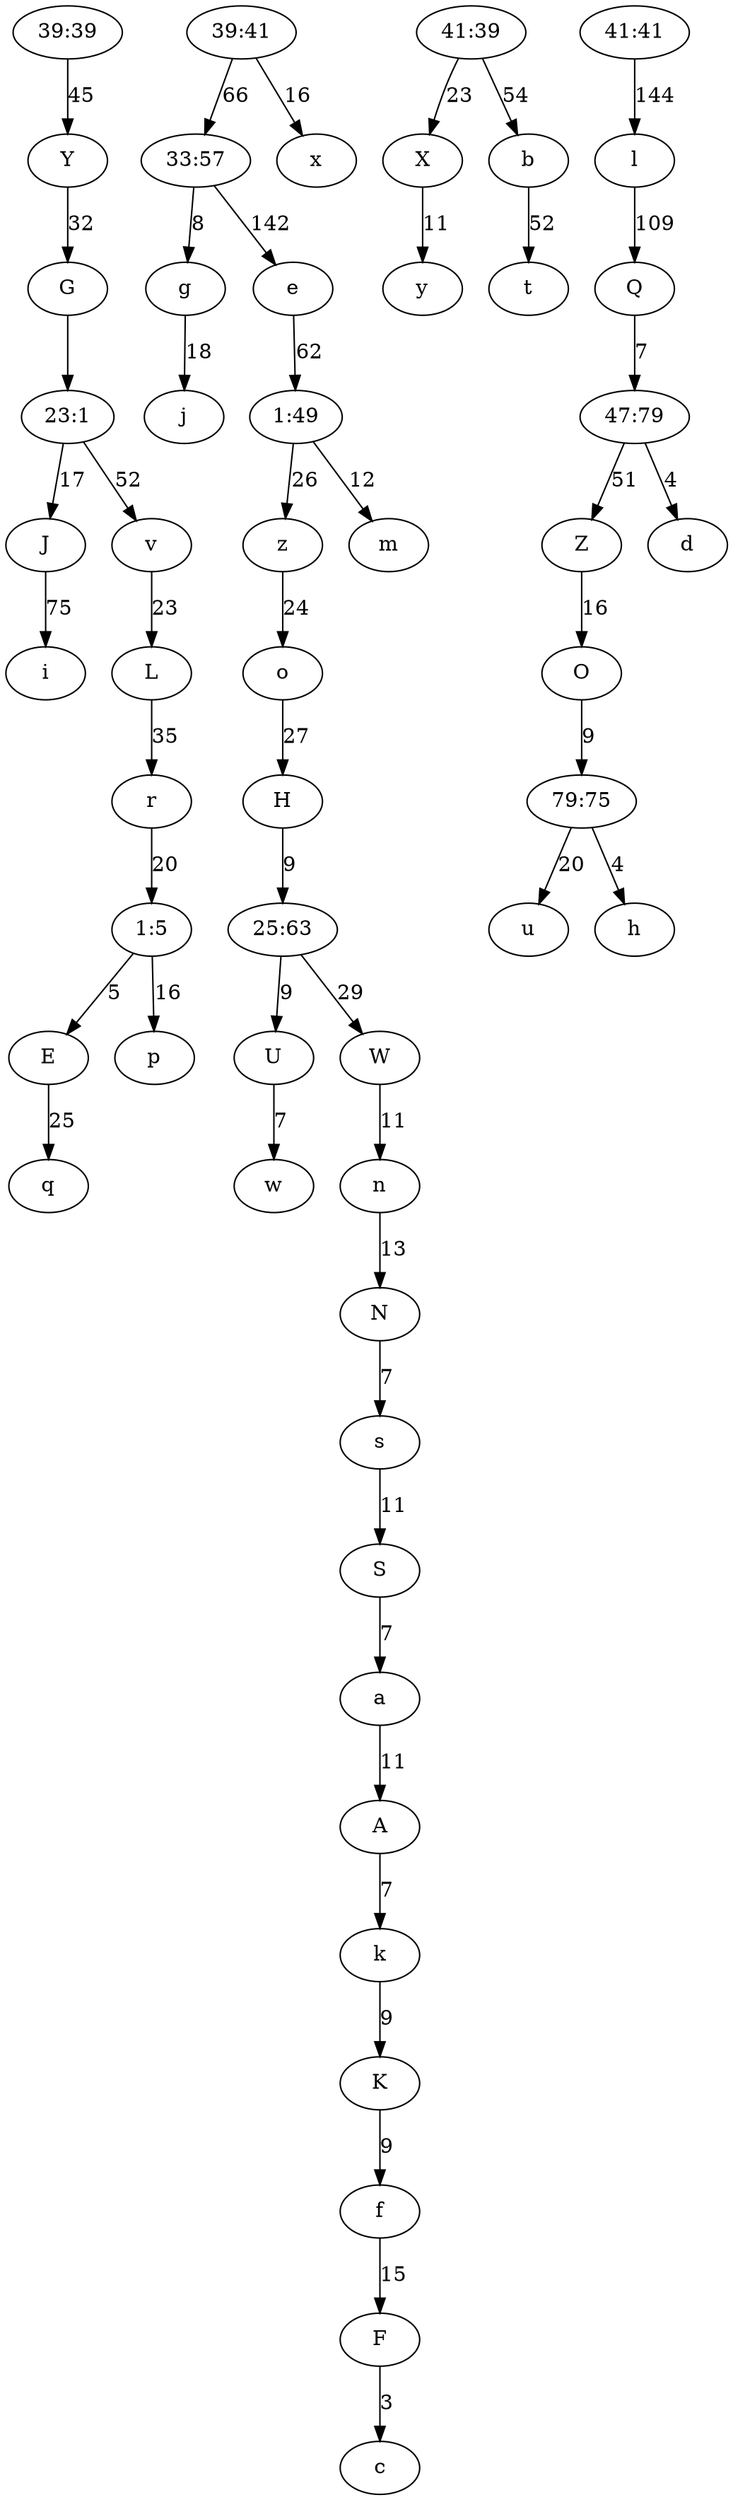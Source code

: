 digraph X {
  "39:39" -> "Y" [label="45"] ;
  "Y" -> "G" [label="32"] ;
  "G" -> "23:1"  ;
  "23:1" -> "J" [label="17"] ;
  "J" -> "i" [label="75"] ;
  "23:1" -> "v" [label="52"] ;
  "v" -> "L" [label="23"] ;
  "L" -> "r" [label="35"] ;
  "r" -> "1:5" [label="20"] ;
  "1:5" -> "E" [label="5"] ;
  "E" -> "q" [label="25"] ;
  "1:5" -> "p" [label="16"] ;
  "39:41" -> "33:57" [label="66"] ;
  "33:57" -> "g" [label="8"] ;
  "g" -> "j" [label="18"] ;
  "33:57" -> "e" [label="142"] ;
  "e" -> "1:49" [label="62"] ;
  "1:49" -> "z" [label="26"] ;
  "z" -> "o" [label="24"] ;
  "o" -> "H" [label="27"] ;
  "H" -> "25:63" [label="9"] ;
  "25:63" -> "U" [label="9"] ;
  "U" -> "w" [label="7"] ;
  "25:63" -> "W" [label="29"] ;
  "W" -> "n" [label="11"] ;
  "n" -> "N" [label="13"] ;
  "N" -> "s" [label="7"] ;
  "s" -> "S" [label="11"] ;
  "S" -> "a" [label="7"] ;
  "a" -> "A" [label="11"] ;
  "A" -> "k" [label="7"] ;
  "k" -> "K" [label="9"] ;
  "K" -> "f" [label="9"] ;
  "f" -> "F" [label="15"] ;
  "F" -> "c" [label="3"] ;
  "1:49" -> "m" [label="12"] ;
  "39:41" -> "x" [label="16"] ;
  "41:39" -> "X" [label="23"] ;
  "X" -> "y" [label="11"] ;
  "41:39" -> "b" [label="54"] ;
  "b" -> "t" [label="52"] ;
  "41:41" -> "l" [label="144"] ;
  "l" -> "Q" [label="109"] ;
  "Q" -> "47:79" [label="7"] ;
  "47:79" -> "Z" [label="51"] ;
  "Z" -> "O" [label="16"] ;
  "O" -> "79:75" [label="9"] ;
  "79:75" -> "u" [label="20"] ;
  "79:75" -> "h" [label="4"] ;
  "47:79" -> "d" [label="4"] ;
}